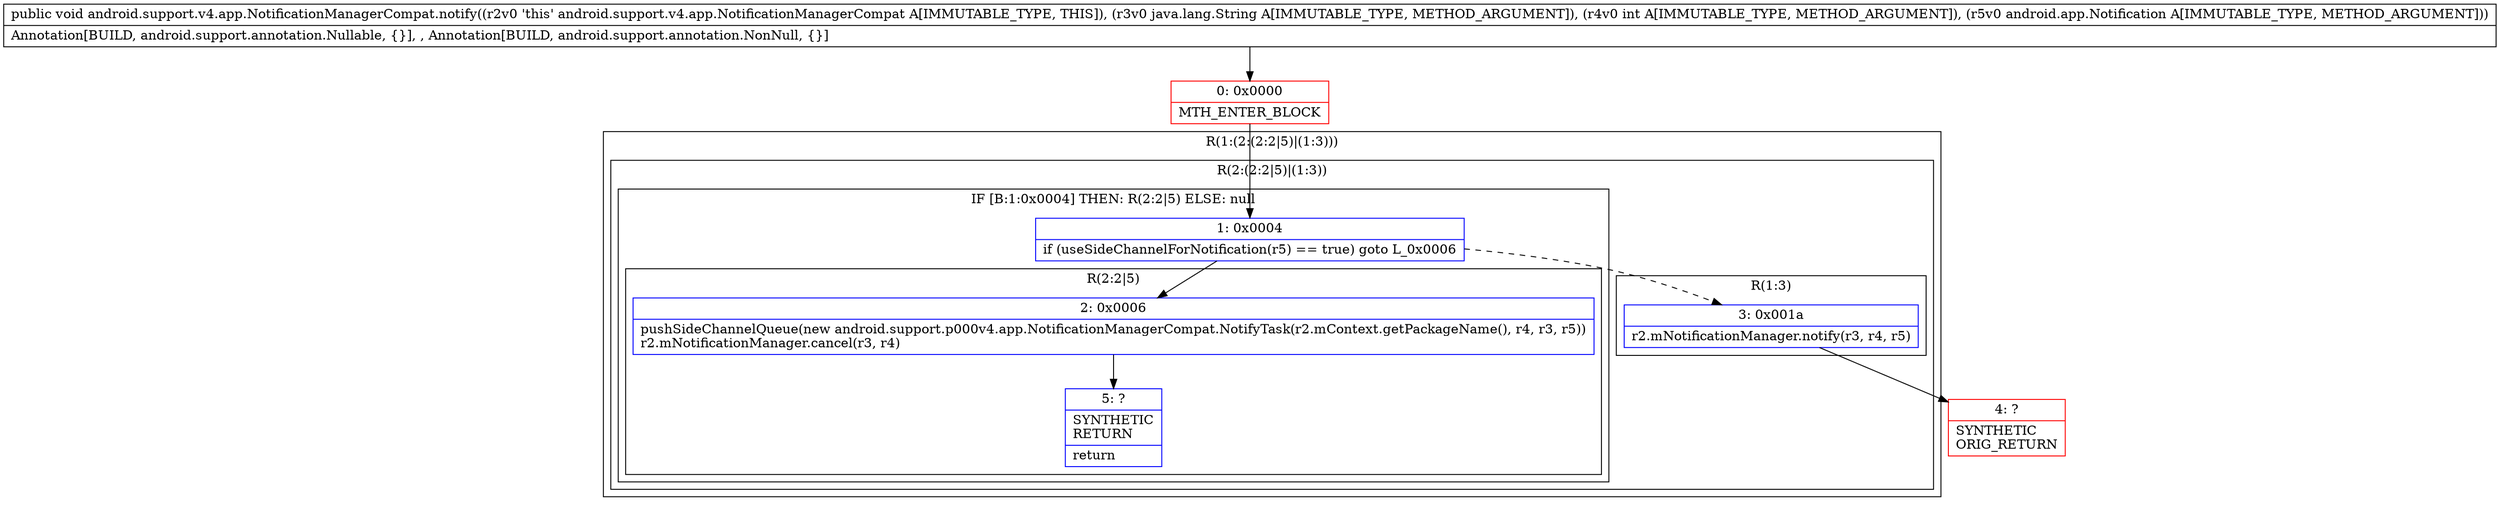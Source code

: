 digraph "CFG forandroid.support.v4.app.NotificationManagerCompat.notify(Ljava\/lang\/String;ILandroid\/app\/Notification;)V" {
subgraph cluster_Region_1157593111 {
label = "R(1:(2:(2:2|5)|(1:3)))";
node [shape=record,color=blue];
subgraph cluster_Region_677213557 {
label = "R(2:(2:2|5)|(1:3))";
node [shape=record,color=blue];
subgraph cluster_IfRegion_2049521167 {
label = "IF [B:1:0x0004] THEN: R(2:2|5) ELSE: null";
node [shape=record,color=blue];
Node_1 [shape=record,label="{1\:\ 0x0004|if (useSideChannelForNotification(r5) == true) goto L_0x0006\l}"];
subgraph cluster_Region_903483851 {
label = "R(2:2|5)";
node [shape=record,color=blue];
Node_2 [shape=record,label="{2\:\ 0x0006|pushSideChannelQueue(new android.support.p000v4.app.NotificationManagerCompat.NotifyTask(r2.mContext.getPackageName(), r4, r3, r5))\lr2.mNotificationManager.cancel(r3, r4)\l}"];
Node_5 [shape=record,label="{5\:\ ?|SYNTHETIC\lRETURN\l|return\l}"];
}
}
subgraph cluster_Region_182122663 {
label = "R(1:3)";
node [shape=record,color=blue];
Node_3 [shape=record,label="{3\:\ 0x001a|r2.mNotificationManager.notify(r3, r4, r5)\l}"];
}
}
}
Node_0 [shape=record,color=red,label="{0\:\ 0x0000|MTH_ENTER_BLOCK\l}"];
Node_4 [shape=record,color=red,label="{4\:\ ?|SYNTHETIC\lORIG_RETURN\l}"];
MethodNode[shape=record,label="{public void android.support.v4.app.NotificationManagerCompat.notify((r2v0 'this' android.support.v4.app.NotificationManagerCompat A[IMMUTABLE_TYPE, THIS]), (r3v0 java.lang.String A[IMMUTABLE_TYPE, METHOD_ARGUMENT]), (r4v0 int A[IMMUTABLE_TYPE, METHOD_ARGUMENT]), (r5v0 android.app.Notification A[IMMUTABLE_TYPE, METHOD_ARGUMENT]))  | Annotation[BUILD, android.support.annotation.Nullable, \{\}], , Annotation[BUILD, android.support.annotation.NonNull, \{\}]\l}"];
MethodNode -> Node_0;
Node_1 -> Node_2;
Node_1 -> Node_3[style=dashed];
Node_2 -> Node_5;
Node_3 -> Node_4;
Node_0 -> Node_1;
}

